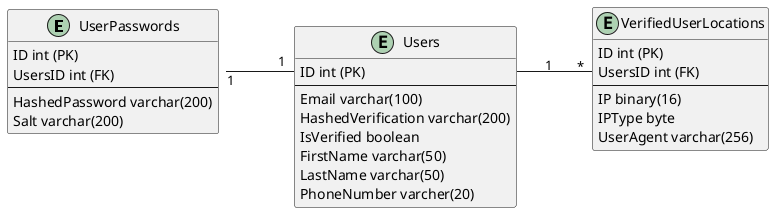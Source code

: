 @startuml ERD
left to right direction

entity "UserPasswords" as up{
    ID int (PK)
    UsersID int (FK)
    --
    HashedPassword varchar(200)
    Salt varchar(200)
}

entity Users {
    ID int (PK)
    --
    Email varchar(100)
    HashedVerification varchar(200)
    IsVerified boolean
    FirstName varchar(50)
    LastName varchar(50)
    PhoneNumber varcher(20)
}
entity "VerifiedUserLocations" as vul {
    ID int (PK)
    UsersID int (FK)
    --
    IP binary(16)
    IPType byte
    UserAgent varchar(256)
}

Users::ID"      1" -- "*"vul::UsersID

up::UserID"1" -- "1"Users::ID


@enduml